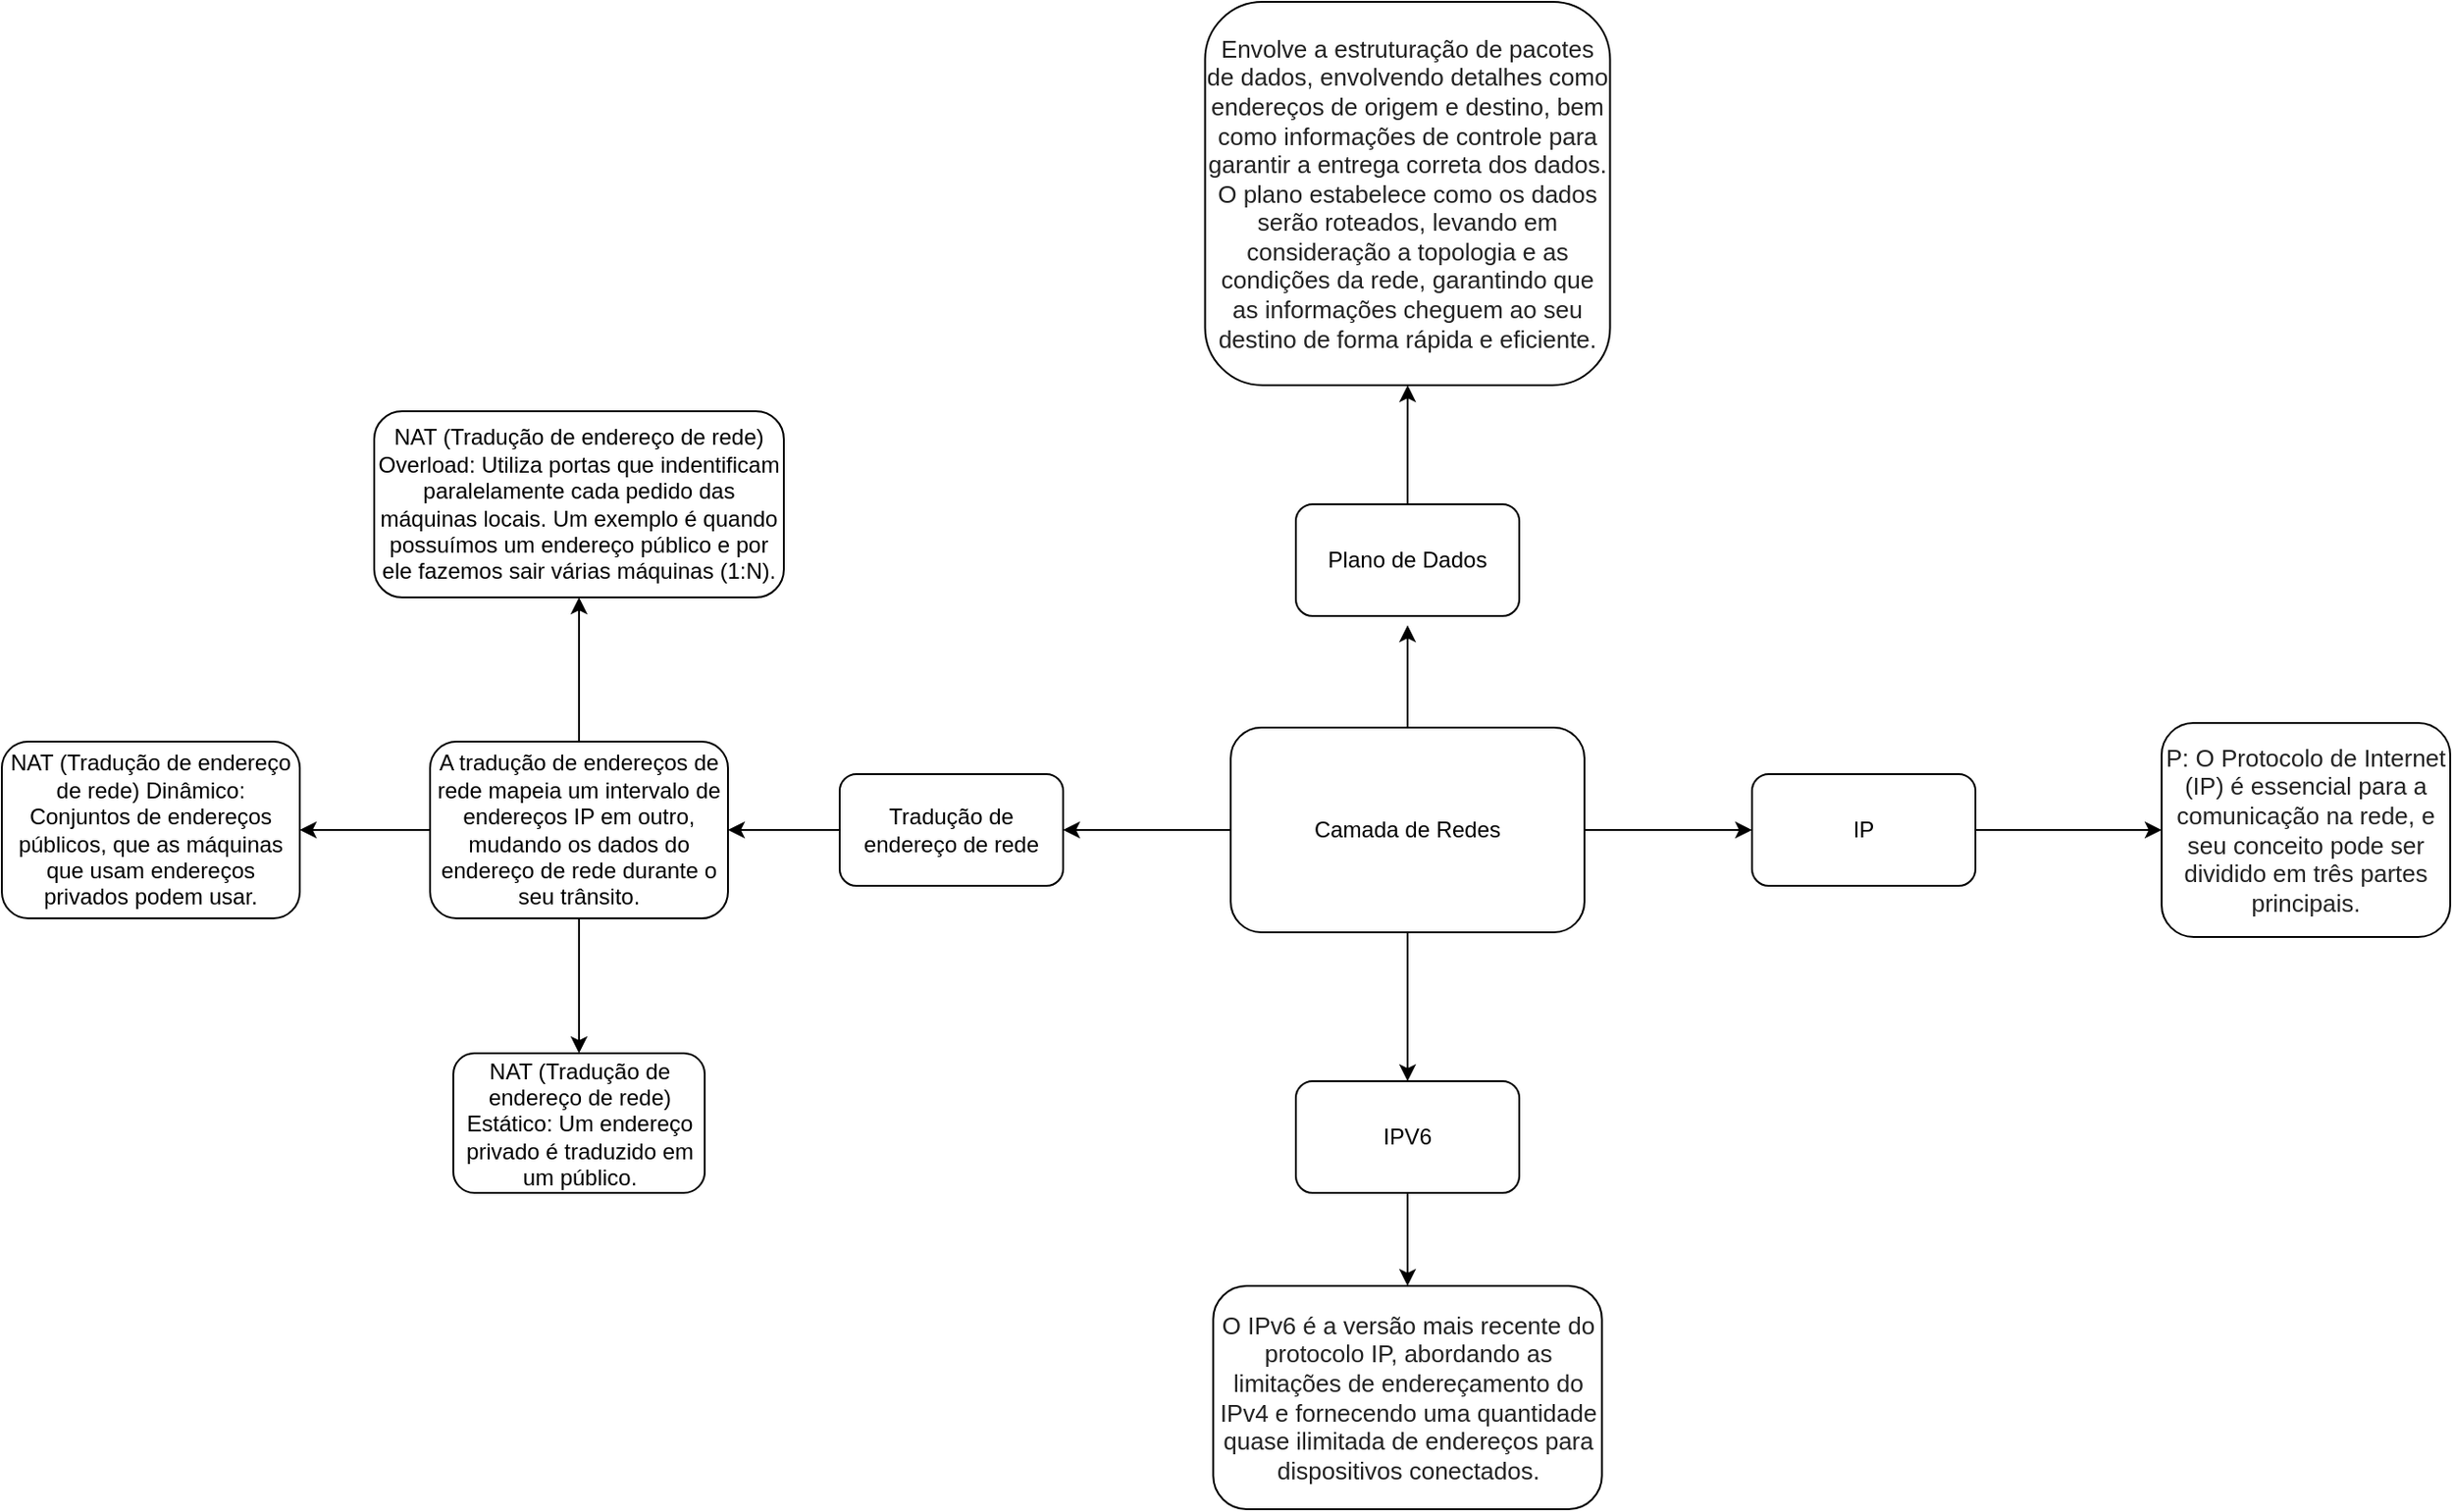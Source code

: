 <mxfile version="24.9.1">
  <diagram name="Página-1" id="N3gjR4tCd9T3QzvaEd7F">
    <mxGraphModel dx="2783" dy="2116" grid="1" gridSize="10" guides="1" tooltips="1" connect="1" arrows="1" fold="1" page="1" pageScale="1" pageWidth="827" pageHeight="1169" math="0" shadow="0">
      <root>
        <mxCell id="0" />
        <mxCell id="1" parent="0" />
        <mxCell id="cIbKu7zF9CGYVxdPYSEY-3" value="" style="edgeStyle=orthogonalEdgeStyle;rounded=0;orthogonalLoop=1;jettySize=auto;html=1;" edge="1" parent="1" source="cIbKu7zF9CGYVxdPYSEY-1">
          <mxGeometry relative="1" as="geometry">
            <mxPoint x="385" y="-385" as="targetPoint" />
          </mxGeometry>
        </mxCell>
        <mxCell id="cIbKu7zF9CGYVxdPYSEY-8" value="" style="edgeStyle=orthogonalEdgeStyle;rounded=0;orthogonalLoop=1;jettySize=auto;html=1;" edge="1" parent="1" source="cIbKu7zF9CGYVxdPYSEY-1" target="cIbKu7zF9CGYVxdPYSEY-7">
          <mxGeometry relative="1" as="geometry" />
        </mxCell>
        <mxCell id="cIbKu7zF9CGYVxdPYSEY-15" value="" style="edgeStyle=orthogonalEdgeStyle;rounded=0;orthogonalLoop=1;jettySize=auto;html=1;" edge="1" parent="1" source="cIbKu7zF9CGYVxdPYSEY-1" target="cIbKu7zF9CGYVxdPYSEY-14">
          <mxGeometry relative="1" as="geometry" />
        </mxCell>
        <mxCell id="cIbKu7zF9CGYVxdPYSEY-21" value="" style="edgeStyle=orthogonalEdgeStyle;rounded=0;orthogonalLoop=1;jettySize=auto;html=1;" edge="1" parent="1" source="cIbKu7zF9CGYVxdPYSEY-1" target="cIbKu7zF9CGYVxdPYSEY-20">
          <mxGeometry relative="1" as="geometry" />
        </mxCell>
        <mxCell id="cIbKu7zF9CGYVxdPYSEY-1" value="&lt;div&gt;Camada de Redes&lt;/div&gt;" style="rounded=1;whiteSpace=wrap;html=1;" vertex="1" parent="1">
          <mxGeometry x="290.01" y="-330" width="190" height="110" as="geometry" />
        </mxCell>
        <mxCell id="cIbKu7zF9CGYVxdPYSEY-6" value="" style="edgeStyle=orthogonalEdgeStyle;rounded=0;orthogonalLoop=1;jettySize=auto;html=1;" edge="1" parent="1" source="cIbKu7zF9CGYVxdPYSEY-4" target="cIbKu7zF9CGYVxdPYSEY-5">
          <mxGeometry relative="1" as="geometry" />
        </mxCell>
        <mxCell id="cIbKu7zF9CGYVxdPYSEY-4" value="Plano de Dados" style="rounded=1;whiteSpace=wrap;html=1;" vertex="1" parent="1">
          <mxGeometry x="325" y="-450" width="120" height="60" as="geometry" />
        </mxCell>
        <mxCell id="cIbKu7zF9CGYVxdPYSEY-5" value="&lt;span style=&quot;color: rgb(34, 34, 34); font-family: Arial, Helvetica, sans-serif; font-size: small; text-align: start; background-color: rgb(255, 255, 255);&quot;&gt;Envolve a estruturação de pacotes de dados, envolvendo detalhes como endereços de origem e destino, bem como informações de controle para garantir a entrega correta dos dados. O plano estabelece como os dados serão roteados, levando em consideração a topologia e as condições da rede, garantindo que as informações cheguem ao seu destino de forma rápida e eficiente.&lt;/span&gt;" style="whiteSpace=wrap;html=1;rounded=1;" vertex="1" parent="1">
          <mxGeometry x="276.25" y="-720" width="217.5" height="206" as="geometry" />
        </mxCell>
        <mxCell id="cIbKu7zF9CGYVxdPYSEY-10" value="" style="edgeStyle=orthogonalEdgeStyle;rounded=0;orthogonalLoop=1;jettySize=auto;html=1;" edge="1" parent="1" source="cIbKu7zF9CGYVxdPYSEY-7" target="cIbKu7zF9CGYVxdPYSEY-9">
          <mxGeometry relative="1" as="geometry" />
        </mxCell>
        <mxCell id="cIbKu7zF9CGYVxdPYSEY-7" value="IP" style="whiteSpace=wrap;html=1;rounded=1;" vertex="1" parent="1">
          <mxGeometry x="570" y="-305" width="120" height="60" as="geometry" />
        </mxCell>
        <mxCell id="cIbKu7zF9CGYVxdPYSEY-9" value="&lt;span style=&quot;color: rgb(34, 34, 34); font-family: Arial, Helvetica, sans-serif; font-size: small; text-align: start; background-color: rgb(255, 255, 255);&quot;&gt;P: O Protocolo de Internet (IP) é essencial para a comunicação na rede, e seu conceito pode ser dividido em três partes principais.&lt;/span&gt;" style="whiteSpace=wrap;html=1;rounded=1;" vertex="1" parent="1">
          <mxGeometry x="790" y="-332.5" width="155" height="115" as="geometry" />
        </mxCell>
        <mxCell id="cIbKu7zF9CGYVxdPYSEY-17" value="" style="edgeStyle=orthogonalEdgeStyle;rounded=0;orthogonalLoop=1;jettySize=auto;html=1;" edge="1" parent="1" source="cIbKu7zF9CGYVxdPYSEY-14" target="cIbKu7zF9CGYVxdPYSEY-16">
          <mxGeometry relative="1" as="geometry" />
        </mxCell>
        <mxCell id="cIbKu7zF9CGYVxdPYSEY-14" value="IPV6" style="whiteSpace=wrap;html=1;rounded=1;" vertex="1" parent="1">
          <mxGeometry x="325" y="-140" width="120" height="60" as="geometry" />
        </mxCell>
        <mxCell id="cIbKu7zF9CGYVxdPYSEY-16" value="&lt;span style=&quot;color: rgb(34, 34, 34); font-family: Arial, Helvetica, sans-serif; font-size: small; text-align: start; background-color: rgb(255, 255, 255);&quot;&gt;O IPv6 é a versão mais recente do protocolo IP, abordando as limitações de endereçamento do IPv4 e fornecendo uma quantidade quase ilimitada de endereços para dispositivos conectados.&lt;/span&gt;" style="whiteSpace=wrap;html=1;rounded=1;" vertex="1" parent="1">
          <mxGeometry x="280.63" y="-30" width="208.75" height="120" as="geometry" />
        </mxCell>
        <mxCell id="cIbKu7zF9CGYVxdPYSEY-23" value="" style="edgeStyle=orthogonalEdgeStyle;rounded=0;orthogonalLoop=1;jettySize=auto;html=1;" edge="1" parent="1" source="cIbKu7zF9CGYVxdPYSEY-20" target="cIbKu7zF9CGYVxdPYSEY-22">
          <mxGeometry relative="1" as="geometry" />
        </mxCell>
        <mxCell id="cIbKu7zF9CGYVxdPYSEY-20" value="Tradução de endereço de rede" style="whiteSpace=wrap;html=1;rounded=1;" vertex="1" parent="1">
          <mxGeometry x="80" y="-305" width="120" height="60" as="geometry" />
        </mxCell>
        <mxCell id="cIbKu7zF9CGYVxdPYSEY-26" value="" style="edgeStyle=orthogonalEdgeStyle;rounded=0;orthogonalLoop=1;jettySize=auto;html=1;" edge="1" parent="1" source="cIbKu7zF9CGYVxdPYSEY-22" target="cIbKu7zF9CGYVxdPYSEY-25">
          <mxGeometry relative="1" as="geometry" />
        </mxCell>
        <mxCell id="cIbKu7zF9CGYVxdPYSEY-28" value="" style="edgeStyle=orthogonalEdgeStyle;rounded=0;orthogonalLoop=1;jettySize=auto;html=1;" edge="1" parent="1" source="cIbKu7zF9CGYVxdPYSEY-22" target="cIbKu7zF9CGYVxdPYSEY-27">
          <mxGeometry relative="1" as="geometry" />
        </mxCell>
        <mxCell id="cIbKu7zF9CGYVxdPYSEY-30" value="" style="edgeStyle=orthogonalEdgeStyle;rounded=0;orthogonalLoop=1;jettySize=auto;html=1;" edge="1" parent="1" source="cIbKu7zF9CGYVxdPYSEY-22" target="cIbKu7zF9CGYVxdPYSEY-29">
          <mxGeometry relative="1" as="geometry" />
        </mxCell>
        <mxCell id="cIbKu7zF9CGYVxdPYSEY-22" value="A tradução de endereços de rede mapeia um intervalo de endereços IP em outro, mudando os dados do endereço de rede durante o seu trânsito." style="whiteSpace=wrap;html=1;rounded=1;" vertex="1" parent="1">
          <mxGeometry x="-140" y="-322.5" width="160" height="95" as="geometry" />
        </mxCell>
        <mxCell id="cIbKu7zF9CGYVxdPYSEY-25" value="NAT (Tradução de endereço de rede) Estático: Um endereço privado é traduzido em um público." style="whiteSpace=wrap;html=1;rounded=1;" vertex="1" parent="1">
          <mxGeometry x="-127.5" y="-155" width="135" height="75" as="geometry" />
        </mxCell>
        <mxCell id="cIbKu7zF9CGYVxdPYSEY-27" value="NAT (Tradução de endereço de rede) Dinâmico: Conjuntos de endereços públicos, que as máquinas que usam endereços privados podem usar." style="whiteSpace=wrap;html=1;rounded=1;" vertex="1" parent="1">
          <mxGeometry x="-370" y="-322.5" width="160" height="95" as="geometry" />
        </mxCell>
        <mxCell id="cIbKu7zF9CGYVxdPYSEY-29" value="NAT (Tradução de endereço de rede) Overload: Utiliza portas que indentificam paralelamente cada pedido das máquinas locais. Um exemplo é quando possuímos um endereço público e por ele fazemos sair várias máquinas (1:N)." style="whiteSpace=wrap;html=1;rounded=1;" vertex="1" parent="1">
          <mxGeometry x="-170" y="-500" width="220" height="100" as="geometry" />
        </mxCell>
      </root>
    </mxGraphModel>
  </diagram>
</mxfile>
